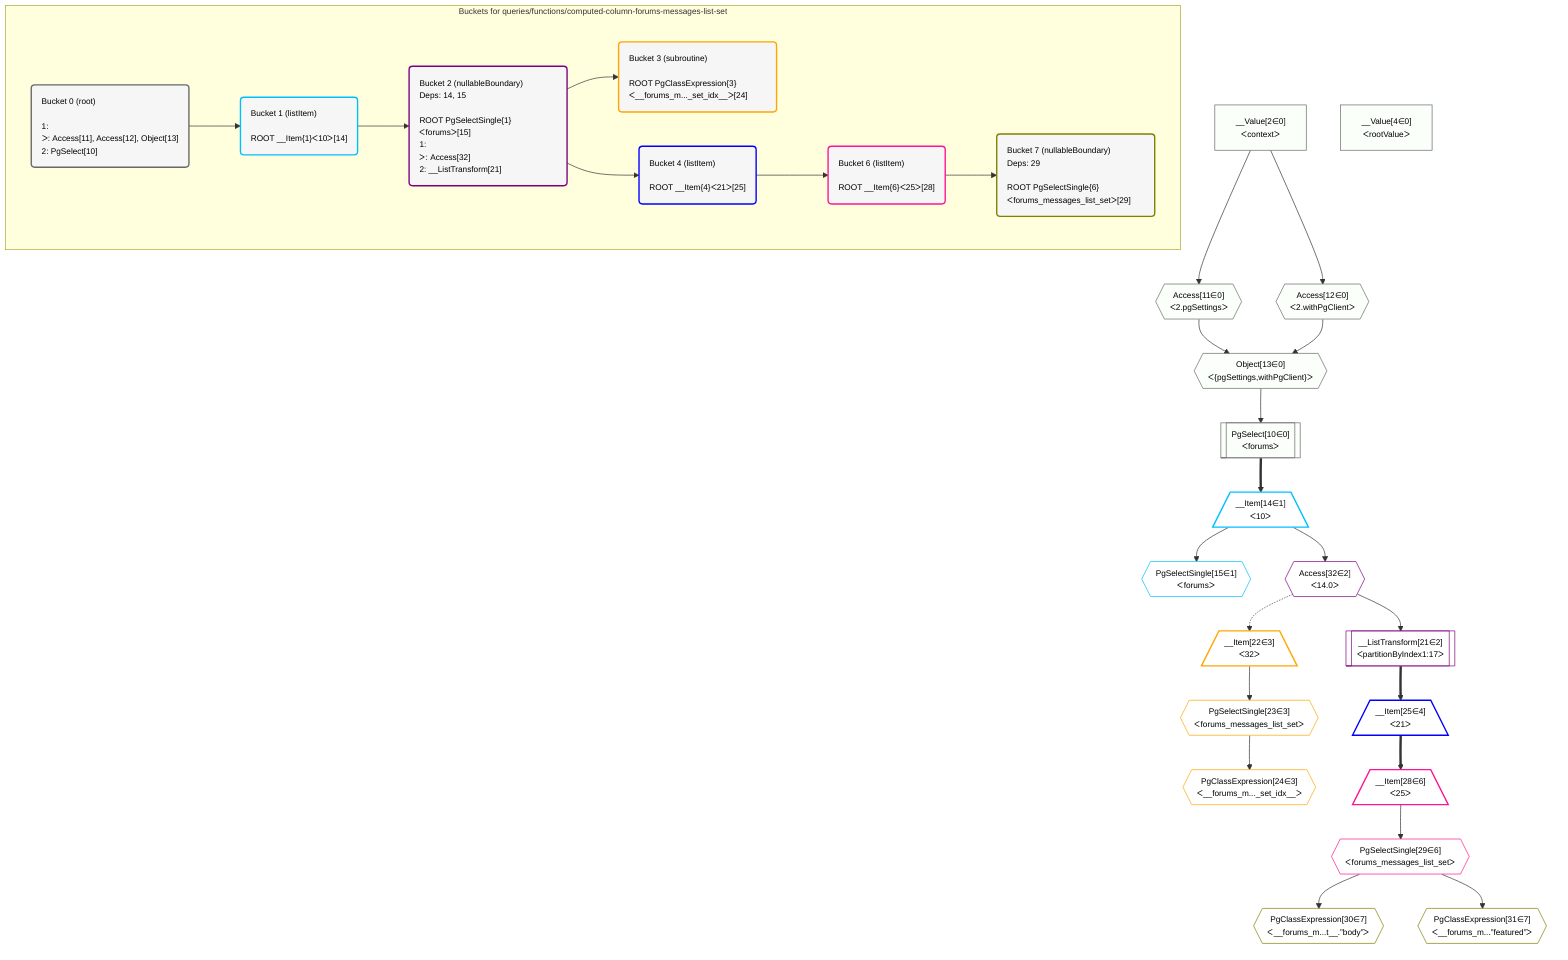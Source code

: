 %%{init: {'themeVariables': { 'fontSize': '12px'}}}%%
graph TD
    classDef path fill:#eee,stroke:#000,color:#000
    classDef plan fill:#fff,stroke-width:1px,color:#000
    classDef itemplan fill:#fff,stroke-width:2px,color:#000
    classDef unbatchedplan fill:#dff,stroke-width:1px,color:#000
    classDef sideeffectplan fill:#fcc,stroke-width:2px,color:#000
    classDef bucket fill:#f6f6f6,color:#000,stroke-width:2px,text-align:left


    %% plan dependencies
    Object13{{"Object[13∈0]<br />ᐸ{pgSettings,withPgClient}ᐳ"}}:::plan
    Access11{{"Access[11∈0]<br />ᐸ2.pgSettingsᐳ"}}:::plan
    Access12{{"Access[12∈0]<br />ᐸ2.withPgClientᐳ"}}:::plan
    Access11 & Access12 --> Object13
    PgSelect10[["PgSelect[10∈0]<br />ᐸforumsᐳ"]]:::plan
    Object13 --> PgSelect10
    __Value2["__Value[2∈0]<br />ᐸcontextᐳ"]:::plan
    __Value2 --> Access11
    __Value2 --> Access12
    __Value4["__Value[4∈0]<br />ᐸrootValueᐳ"]:::plan
    __Item14[/"__Item[14∈1]<br />ᐸ10ᐳ"\]:::itemplan
    PgSelect10 ==> __Item14
    PgSelectSingle15{{"PgSelectSingle[15∈1]<br />ᐸforumsᐳ"}}:::plan
    __Item14 --> PgSelectSingle15
    __ListTransform21[["__ListTransform[21∈2]<br />ᐸpartitionByIndex1:17ᐳ"]]:::plan
    Access32{{"Access[32∈2]<br />ᐸ14.0ᐳ"}}:::plan
    Access32 --> __ListTransform21
    __Item14 --> Access32
    __Item22[/"__Item[22∈3]<br />ᐸ32ᐳ"\]:::itemplan
    Access32 -.-> __Item22
    PgSelectSingle23{{"PgSelectSingle[23∈3]<br />ᐸforums_messages_list_setᐳ"}}:::plan
    __Item22 --> PgSelectSingle23
    PgClassExpression24{{"PgClassExpression[24∈3]<br />ᐸ__forums_m..._set_idx__ᐳ"}}:::plan
    PgSelectSingle23 --> PgClassExpression24
    __Item25[/"__Item[25∈4]<br />ᐸ21ᐳ"\]:::itemplan
    __ListTransform21 ==> __Item25
    __Item28[/"__Item[28∈6]<br />ᐸ25ᐳ"\]:::itemplan
    __Item25 ==> __Item28
    PgSelectSingle29{{"PgSelectSingle[29∈6]<br />ᐸforums_messages_list_setᐳ"}}:::plan
    __Item28 --> PgSelectSingle29
    PgClassExpression30{{"PgClassExpression[30∈7]<br />ᐸ__forums_m...t__.”body”ᐳ"}}:::plan
    PgSelectSingle29 --> PgClassExpression30
    PgClassExpression31{{"PgClassExpression[31∈7]<br />ᐸ__forums_m...”featured”ᐳ"}}:::plan
    PgSelectSingle29 --> PgClassExpression31

    %% define steps

    subgraph "Buckets for queries/functions/computed-column-forums-messages-list-set"
    Bucket0("Bucket 0 (root)<br /><br />1: <br />ᐳ: Access[11], Access[12], Object[13]<br />2: PgSelect[10]"):::bucket
    classDef bucket0 stroke:#696969
    class Bucket0,__Value2,__Value4,PgSelect10,Access11,Access12,Object13 bucket0
    Bucket1("Bucket 1 (listItem)<br /><br />ROOT __Item{1}ᐸ10ᐳ[14]"):::bucket
    classDef bucket1 stroke:#00bfff
    class Bucket1,__Item14,PgSelectSingle15 bucket1
    Bucket2("Bucket 2 (nullableBoundary)<br />Deps: 14, 15<br /><br />ROOT PgSelectSingle{1}ᐸforumsᐳ[15]<br />1: <br />ᐳ: Access[32]<br />2: __ListTransform[21]"):::bucket
    classDef bucket2 stroke:#7f007f
    class Bucket2,__ListTransform21,Access32 bucket2
    Bucket3("Bucket 3 (subroutine)<br /><br />ROOT PgClassExpression{3}ᐸ__forums_m..._set_idx__ᐳ[24]"):::bucket
    classDef bucket3 stroke:#ffa500
    class Bucket3,__Item22,PgSelectSingle23,PgClassExpression24 bucket3
    Bucket4("Bucket 4 (listItem)<br /><br />ROOT __Item{4}ᐸ21ᐳ[25]"):::bucket
    classDef bucket4 stroke:#0000ff
    class Bucket4,__Item25 bucket4
    Bucket6("Bucket 6 (listItem)<br /><br />ROOT __Item{6}ᐸ25ᐳ[28]"):::bucket
    classDef bucket6 stroke:#ff1493
    class Bucket6,__Item28,PgSelectSingle29 bucket6
    Bucket7("Bucket 7 (nullableBoundary)<br />Deps: 29<br /><br />ROOT PgSelectSingle{6}ᐸforums_messages_list_setᐳ[29]"):::bucket
    classDef bucket7 stroke:#808000
    class Bucket7,PgClassExpression30,PgClassExpression31 bucket7
    Bucket0 --> Bucket1
    Bucket1 --> Bucket2
    Bucket2 --> Bucket3 & Bucket4
    Bucket4 --> Bucket6
    Bucket6 --> Bucket7
    classDef unary fill:#fafffa,borderWidth:8px
    class Object13,PgSelect10,Access11,Access12,__Value2,__Value4 unary
    end